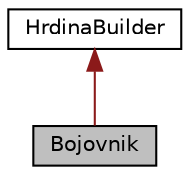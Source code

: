 digraph "Bojovnik"
{
  edge [fontname="Helvetica",fontsize="10",labelfontname="Helvetica",labelfontsize="10"];
  node [fontname="Helvetica",fontsize="10",shape=record];
  Node1 [label="Bojovnik",height=0.2,width=0.4,color="black", fillcolor="grey75", style="filled" fontcolor="black"];
  Node2 -> Node1 [dir="back",color="firebrick4",fontsize="10",style="solid"];
  Node2 [label="HrdinaBuilder",height=0.2,width=0.4,color="black", fillcolor="white", style="filled",URL="$class_hrdina_builder.html",tooltip="Abstraktni Trdia s Jednou jedinou ciste virtualni metodou. "];
}
